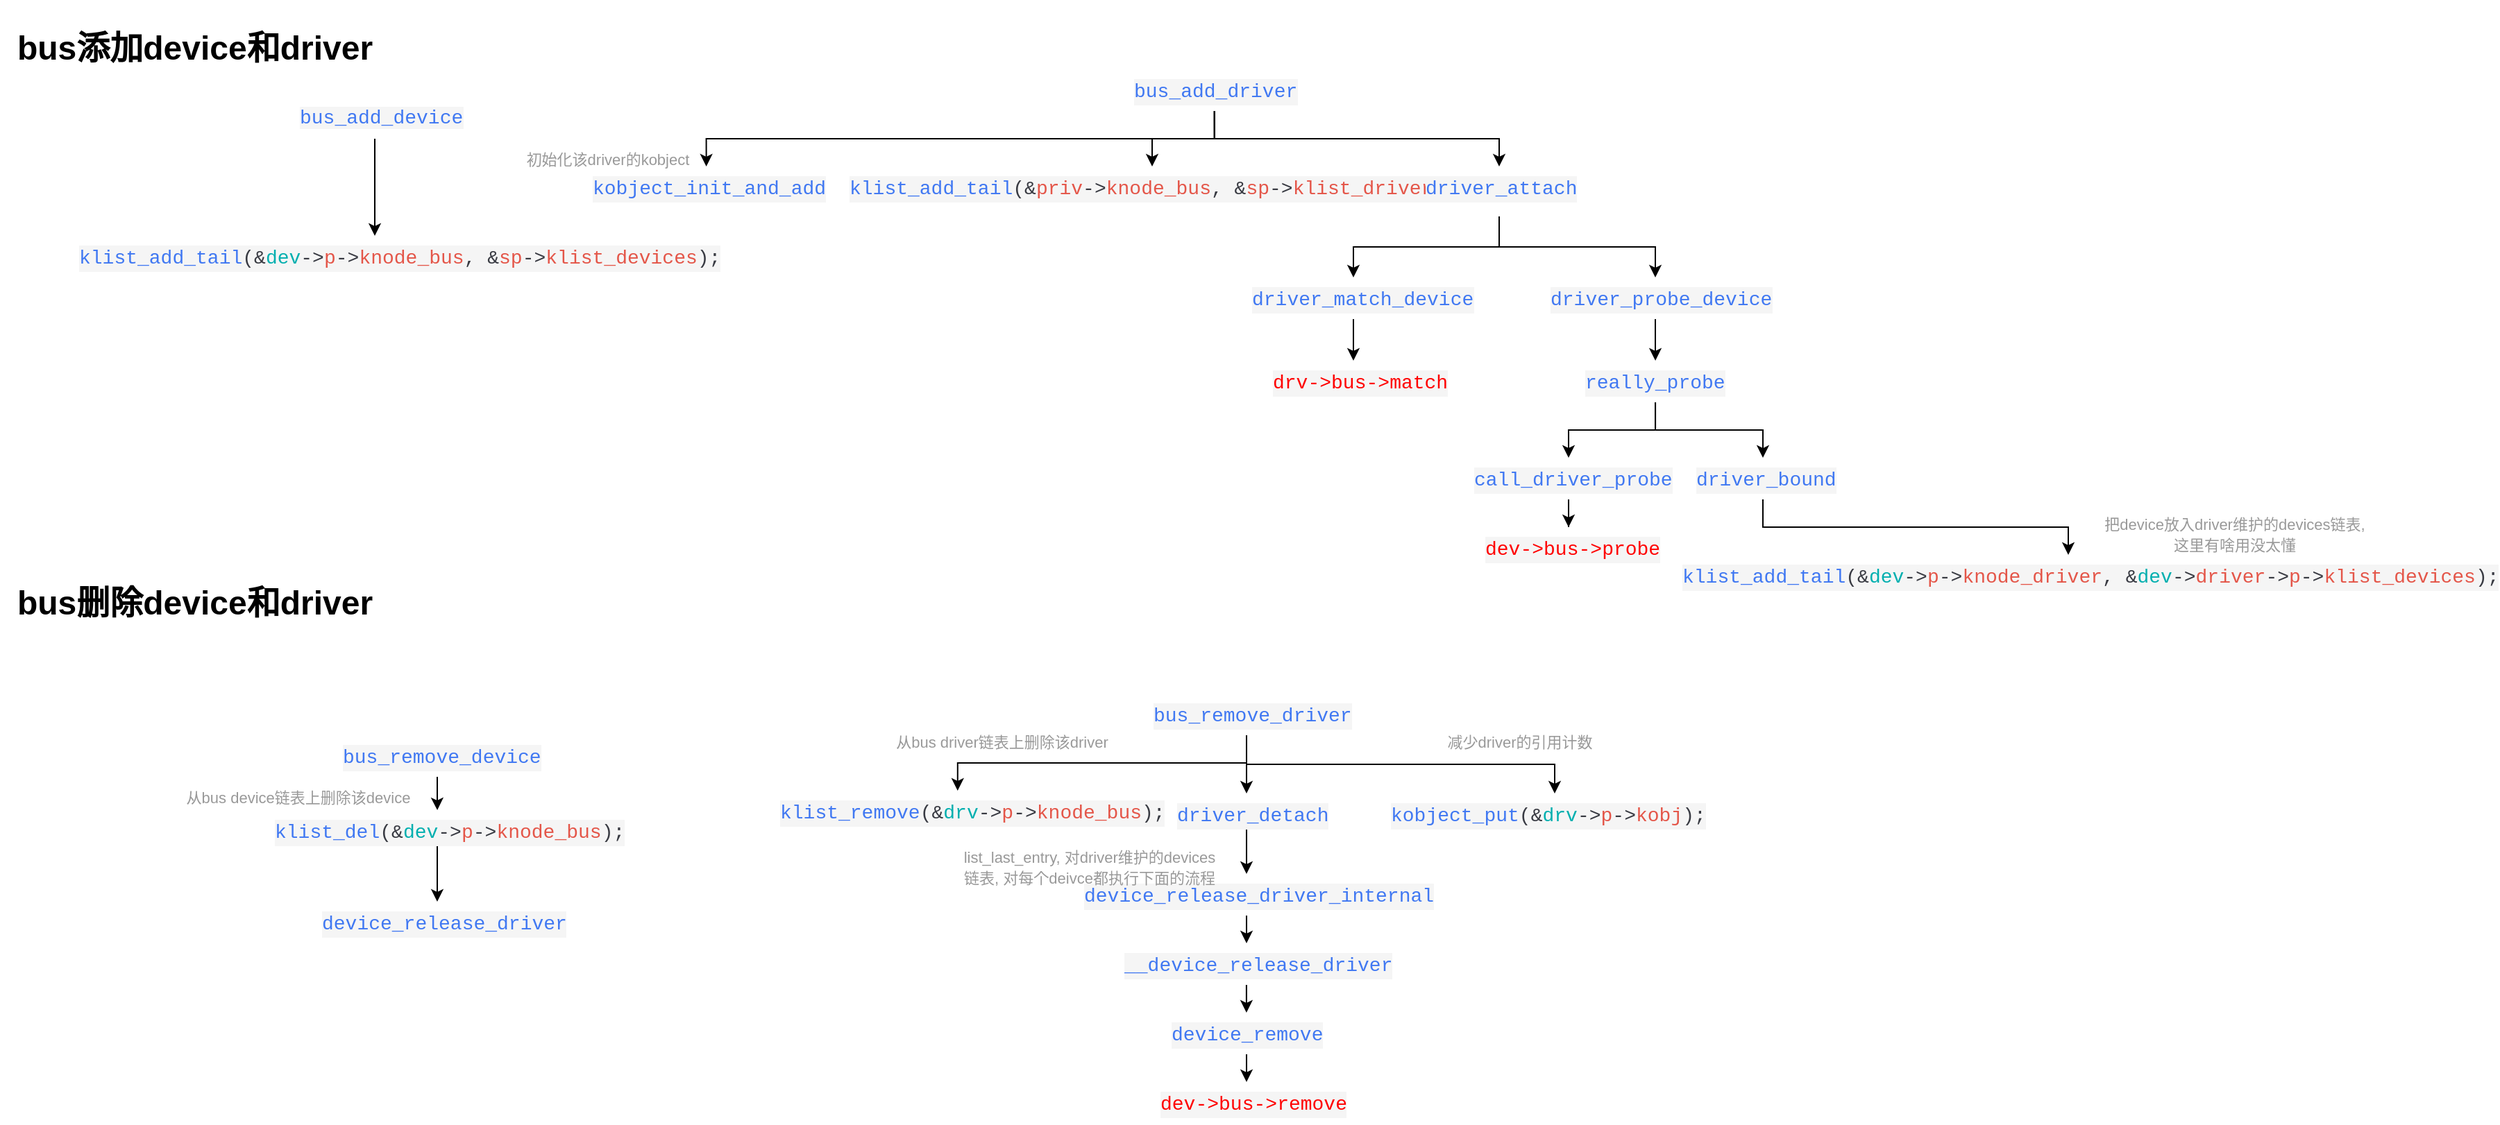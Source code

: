 <mxfile version="26.0.4">
  <diagram name="Page-1" id="Hai2sV9MBsC88n4S3HLd">
    <mxGraphModel dx="1891" dy="538" grid="1" gridSize="10" guides="1" tooltips="1" connect="1" arrows="1" fold="1" page="1" pageScale="1" pageWidth="827" pageHeight="1169" background="#ffffff" math="0" shadow="0">
      <root>
        <mxCell id="0" />
        <mxCell id="1" parent="0" />
        <mxCell id="4BpB74b6SnGNKUrBX3p7-56" style="edgeStyle=orthogonalEdgeStyle;rounded=0;orthogonalLoop=1;jettySize=auto;html=1;exitX=0.5;exitY=1;exitDx=0;exitDy=0;entryX=0.5;entryY=0;entryDx=0;entryDy=0;" edge="1" parent="1" source="4BpB74b6SnGNKUrBX3p7-3" target="4BpB74b6SnGNKUrBX3p7-4">
          <mxGeometry relative="1" as="geometry" />
        </mxCell>
        <mxCell id="4BpB74b6SnGNKUrBX3p7-57" style="edgeStyle=orthogonalEdgeStyle;rounded=0;orthogonalLoop=1;jettySize=auto;html=1;exitX=0.5;exitY=1;exitDx=0;exitDy=0;entryX=0.5;entryY=0;entryDx=0;entryDy=0;" edge="1" parent="1" source="4BpB74b6SnGNKUrBX3p7-3" target="4BpB74b6SnGNKUrBX3p7-7">
          <mxGeometry relative="1" as="geometry" />
        </mxCell>
        <mxCell id="4BpB74b6SnGNKUrBX3p7-60" style="edgeStyle=orthogonalEdgeStyle;rounded=0;orthogonalLoop=1;jettySize=auto;html=1;exitX=0.5;exitY=1;exitDx=0;exitDy=0;entryX=0.5;entryY=0;entryDx=0;entryDy=0;" edge="1" parent="1" source="4BpB74b6SnGNKUrBX3p7-3" target="4BpB74b6SnGNKUrBX3p7-59">
          <mxGeometry relative="1" as="geometry" />
        </mxCell>
        <mxCell id="4BpB74b6SnGNKUrBX3p7-3" value="&lt;div style=&quot;color: #383a42;background-color: #f5f5f5;font-family: Consolas, &#39;Courier New&#39;, monospace;font-weight: normal;font-size: 14px;line-height: 19px;white-space: pre;&quot;&gt;&lt;div&gt;&lt;span style=&quot;color: #4078f2;&quot;&gt;bus_add_driver&lt;/span&gt;&lt;/div&gt;&lt;/div&gt;" style="text;whiteSpace=wrap;html=1;" vertex="1" parent="1">
          <mxGeometry x="494.88" y="1160" width="120" height="30" as="geometry" />
        </mxCell>
        <mxCell id="4BpB74b6SnGNKUrBX3p7-4" value="&lt;div style=&quot;color: #383a42;background-color: #f5f5f5;font-family: Consolas, &#39;Courier New&#39;, monospace;font-weight: normal;font-size: 14px;line-height: 19px;white-space: pre;&quot;&gt;&lt;div&gt;&lt;span style=&quot;color: #4078f2;&quot;&gt;klist_add_tail&lt;/span&gt;&lt;span style=&quot;color: #383a42;&quot;&gt;(&lt;/span&gt;&lt;span style=&quot;color: #383a42;&quot;&gt;&amp;amp;&lt;/span&gt;&lt;span style=&quot;color: #e45649;&quot;&gt;priv&lt;/span&gt;&lt;span style=&quot;color: #383a42;&quot;&gt;-&amp;gt;&lt;/span&gt;&lt;span style=&quot;color: #e45649;&quot;&gt;knode_bus&lt;/span&gt;&lt;span style=&quot;color: #383a42;&quot;&gt;, &lt;/span&gt;&lt;span style=&quot;color: #383a42;&quot;&gt;&amp;amp;&lt;/span&gt;&lt;span style=&quot;color: #e45649;&quot;&gt;sp&lt;/span&gt;&lt;span style=&quot;color: #383a42;&quot;&gt;-&amp;gt;&lt;/span&gt;&lt;span style=&quot;color: #e45649;&quot;&gt;klist_drivers&lt;/span&gt;&lt;span style=&quot;color: #383a42;&quot;&gt;);&lt;/span&gt;&lt;/div&gt;&lt;/div&gt;" style="text;whiteSpace=wrap;html=1;" vertex="1" parent="1">
          <mxGeometry x="290" y="1230" width="440" height="30" as="geometry" />
        </mxCell>
        <mxCell id="4BpB74b6SnGNKUrBX3p7-5" style="edgeStyle=orthogonalEdgeStyle;rounded=0;orthogonalLoop=1;jettySize=auto;html=1;exitX=0.5;exitY=1;exitDx=0;exitDy=0;entryX=0.5;entryY=0;entryDx=0;entryDy=0;" edge="1" parent="1" source="4BpB74b6SnGNKUrBX3p7-7" target="4BpB74b6SnGNKUrBX3p7-9">
          <mxGeometry relative="1" as="geometry" />
        </mxCell>
        <mxCell id="4BpB74b6SnGNKUrBX3p7-6" style="edgeStyle=orthogonalEdgeStyle;rounded=0;orthogonalLoop=1;jettySize=auto;html=1;exitX=0.5;exitY=1;exitDx=0;exitDy=0;entryX=0.5;entryY=0;entryDx=0;entryDy=0;" edge="1" parent="1" source="4BpB74b6SnGNKUrBX3p7-7" target="4BpB74b6SnGNKUrBX3p7-12">
          <mxGeometry relative="1" as="geometry" />
        </mxCell>
        <mxCell id="4BpB74b6SnGNKUrBX3p7-7" value="&lt;div style=&quot;color: #383a42;background-color: #f5f5f5;font-family: Consolas, &#39;Courier New&#39;, monospace;font-weight: normal;font-size: 14px;line-height: 19px;white-space: pre;&quot;&gt;&lt;div&gt;&lt;span style=&quot;color: #4078f2;&quot;&gt;driver_attach&lt;/span&gt;&lt;/div&gt;&lt;/div&gt;" style="text;whiteSpace=wrap;html=1;" vertex="1" parent="1">
          <mxGeometry x="705" y="1230" width="110" height="36" as="geometry" />
        </mxCell>
        <mxCell id="4BpB74b6SnGNKUrBX3p7-8" value="" style="edgeStyle=orthogonalEdgeStyle;rounded=0;orthogonalLoop=1;jettySize=auto;html=1;" edge="1" parent="1" source="4BpB74b6SnGNKUrBX3p7-9" target="4BpB74b6SnGNKUrBX3p7-10">
          <mxGeometry relative="1" as="geometry" />
        </mxCell>
        <mxCell id="4BpB74b6SnGNKUrBX3p7-9" value="&lt;div style=&quot;color: #383a42;background-color: #f5f5f5;font-family: Consolas, &#39;Courier New&#39;, monospace;font-weight: normal;font-size: 14px;line-height: 19px;white-space: pre;&quot;&gt;&lt;div&gt;&lt;span style=&quot;color: #4078f2;&quot;&gt;driver_match_device&lt;/span&gt;&lt;/div&gt;&lt;/div&gt;" style="text;whiteSpace=wrap;html=1;" vertex="1" parent="1">
          <mxGeometry x="580" y="1310" width="150" height="30" as="geometry" />
        </mxCell>
        <mxCell id="4BpB74b6SnGNKUrBX3p7-10" value="&lt;div style=&quot;background-color: rgb(245, 245, 245); font-family: Consolas, &amp;quot;Courier New&amp;quot;, monospace; font-weight: normal; font-size: 14px; line-height: 19px; white-space: pre;&quot;&gt;&lt;div style=&quot;&quot;&gt;&lt;font style=&quot;color: rgb(255, 0, 0);&quot;&gt;&lt;span&gt;drv&lt;/span&gt;&lt;span&gt;-&amp;gt;&lt;/span&gt;&lt;span&gt;bus&lt;/span&gt;&lt;span&gt;-&amp;gt;&lt;/span&gt;&lt;span&gt;match&lt;/span&gt;&lt;/font&gt;&lt;/div&gt;&lt;/div&gt;" style="text;whiteSpace=wrap;html=1;" vertex="1" parent="1">
          <mxGeometry x="595" y="1370" width="120" height="30" as="geometry" />
        </mxCell>
        <mxCell id="4BpB74b6SnGNKUrBX3p7-11" value="" style="edgeStyle=orthogonalEdgeStyle;rounded=0;orthogonalLoop=1;jettySize=auto;html=1;" edge="1" parent="1" source="4BpB74b6SnGNKUrBX3p7-12" target="4BpB74b6SnGNKUrBX3p7-14">
          <mxGeometry relative="1" as="geometry" />
        </mxCell>
        <mxCell id="4BpB74b6SnGNKUrBX3p7-12" value="&lt;div style=&quot;color: #383a42;background-color: #f5f5f5;font-family: Consolas, &#39;Courier New&#39;, monospace;font-weight: normal;font-size: 14px;line-height: 19px;white-space: pre;&quot;&gt;&lt;div&gt;&lt;span style=&quot;color: #4078f2;&quot;&gt;driver_probe_device&lt;/span&gt;&lt;/div&gt;&lt;/div&gt;" style="text;whiteSpace=wrap;html=1;" vertex="1" parent="1">
          <mxGeometry x="795" y="1310" width="155" height="30" as="geometry" />
        </mxCell>
        <mxCell id="4BpB74b6SnGNKUrBX3p7-13" value="" style="edgeStyle=orthogonalEdgeStyle;rounded=0;orthogonalLoop=1;jettySize=auto;html=1;" edge="1" parent="1" source="4BpB74b6SnGNKUrBX3p7-14" target="4BpB74b6SnGNKUrBX3p7-16">
          <mxGeometry relative="1" as="geometry" />
        </mxCell>
        <mxCell id="4BpB74b6SnGNKUrBX3p7-64" style="edgeStyle=orthogonalEdgeStyle;rounded=0;orthogonalLoop=1;jettySize=auto;html=1;exitX=0.5;exitY=1;exitDx=0;exitDy=0;entryX=0.5;entryY=0;entryDx=0;entryDy=0;" edge="1" parent="1" source="4BpB74b6SnGNKUrBX3p7-14" target="4BpB74b6SnGNKUrBX3p7-62">
          <mxGeometry relative="1" as="geometry" />
        </mxCell>
        <mxCell id="4BpB74b6SnGNKUrBX3p7-14" value="&lt;div style=&quot;color: #383a42;background-color: #f5f5f5;font-family: Consolas, &#39;Courier New&#39;, monospace;font-weight: normal;font-size: 14px;line-height: 19px;white-space: pre;&quot;&gt;&lt;div&gt;&lt;span style=&quot;color: #4078f2;&quot;&gt;really_probe&lt;/span&gt;&lt;/div&gt;&lt;/div&gt;" style="text;whiteSpace=wrap;html=1;" vertex="1" parent="1">
          <mxGeometry x="819.75" y="1370" width="105.5" height="30" as="geometry" />
        </mxCell>
        <mxCell id="4BpB74b6SnGNKUrBX3p7-15" value="" style="edgeStyle=orthogonalEdgeStyle;rounded=0;orthogonalLoop=1;jettySize=auto;html=1;" edge="1" parent="1" source="4BpB74b6SnGNKUrBX3p7-16" target="4BpB74b6SnGNKUrBX3p7-17">
          <mxGeometry relative="1" as="geometry" />
        </mxCell>
        <mxCell id="4BpB74b6SnGNKUrBX3p7-16" value="&lt;div style=&quot;color: #383a42;background-color: #f5f5f5;font-family: Consolas, &#39;Courier New&#39;, monospace;font-weight: normal;font-size: 14px;line-height: 19px;white-space: pre;&quot;&gt;&lt;div&gt;&lt;span style=&quot;color: #4078f2;&quot;&gt;call_driver_probe&lt;/span&gt;&lt;/div&gt;&lt;/div&gt;" style="text;whiteSpace=wrap;html=1;" vertex="1" parent="1">
          <mxGeometry x="740" y="1440" width="140" height="30" as="geometry" />
        </mxCell>
        <mxCell id="4BpB74b6SnGNKUrBX3p7-17" value="&lt;div style=&quot;background-color: rgb(245, 245, 245); font-family: Consolas, &amp;quot;Courier New&amp;quot;, monospace; font-weight: normal; font-size: 14px; line-height: 19px; white-space: pre;&quot;&gt;&lt;div style=&quot;&quot;&gt;&lt;font style=&quot;color: rgb(255, 0, 0);&quot;&gt;&lt;span&gt;dev&lt;/span&gt;&lt;span&gt;-&amp;gt;&lt;/span&gt;&lt;span&gt;bus&lt;/span&gt;&lt;span&gt;-&amp;gt;&lt;/span&gt;&lt;span&gt;probe&lt;/span&gt;&lt;/font&gt;&lt;/div&gt;&lt;/div&gt;" style="text;whiteSpace=wrap;html=1;" vertex="1" parent="1">
          <mxGeometry x="747.5" y="1490" width="125" height="30" as="geometry" />
        </mxCell>
        <mxCell id="4BpB74b6SnGNKUrBX3p7-18" value="&lt;div style=&quot;color: #383a42;background-color: #f5f5f5;font-family: Consolas, &#39;Courier New&#39;, monospace;font-weight: normal;font-size: 14px;line-height: 19px;white-space: pre;&quot;&gt;&lt;div&gt;&lt;span style=&quot;color: #4078f2;&quot;&gt;klist_add_tail&lt;/span&gt;&lt;span style=&quot;color: #383a42;&quot;&gt;(&lt;/span&gt;&lt;span style=&quot;color: #383a42;&quot;&gt;&amp;amp;&lt;/span&gt;&lt;span style=&quot;color: #00afaf;&quot;&gt;dev&lt;/span&gt;&lt;span style=&quot;color: #383a42;&quot;&gt;-&amp;gt;&lt;/span&gt;&lt;span style=&quot;color: #e45649;&quot;&gt;p&lt;/span&gt;&lt;span style=&quot;color: #383a42;&quot;&gt;-&amp;gt;&lt;/span&gt;&lt;span style=&quot;color: #e45649;&quot;&gt;knode_bus&lt;/span&gt;&lt;span style=&quot;color: #383a42;&quot;&gt;, &lt;/span&gt;&lt;span style=&quot;color: #383a42;&quot;&gt;&amp;amp;&lt;/span&gt;&lt;span style=&quot;color: #e45649;&quot;&gt;sp&lt;/span&gt;&lt;span style=&quot;color: #383a42;&quot;&gt;-&amp;gt;&lt;/span&gt;&lt;span style=&quot;color: #e45649;&quot;&gt;klist_devices&lt;/span&gt;&lt;span style=&quot;color: #383a42;&quot;&gt;);&lt;/span&gt;&lt;/div&gt;&lt;/div&gt;" style="text;whiteSpace=wrap;html=1;" vertex="1" parent="1">
          <mxGeometry x="-265" y="1280" width="430" height="35" as="geometry" />
        </mxCell>
        <mxCell id="4BpB74b6SnGNKUrBX3p7-21" value="" style="edgeStyle=orthogonalEdgeStyle;rounded=0;orthogonalLoop=1;jettySize=auto;html=1;" edge="1" parent="1" source="4BpB74b6SnGNKUrBX3p7-19" target="4BpB74b6SnGNKUrBX3p7-18">
          <mxGeometry relative="1" as="geometry" />
        </mxCell>
        <mxCell id="4BpB74b6SnGNKUrBX3p7-19" value="&lt;span style=&quot;color: rgb(64, 120, 242); font-family: Consolas, &amp;quot;Courier New&amp;quot;, monospace; font-size: 14px; font-style: normal; font-variant-ligatures: normal; font-variant-caps: normal; font-weight: 400; letter-spacing: normal; orphans: 2; text-align: left; text-indent: 0px; text-transform: none; widows: 2; word-spacing: 0px; -webkit-text-stroke-width: 0px; white-space: pre; background-color: rgb(245, 245, 245); text-decoration-thickness: initial; text-decoration-style: initial; text-decoration-color: initial; float: none; display: inline !important;&quot;&gt;bus_add_device&lt;/span&gt;" style="text;whiteSpace=wrap;html=1;" vertex="1" parent="1">
          <mxGeometry x="-106.5" y="1180" width="113" height="30" as="geometry" />
        </mxCell>
        <mxCell id="4BpB74b6SnGNKUrBX3p7-22" value="&lt;h1&gt;bus添加device和driver&lt;/h1&gt;" style="text;html=1;align=center;verticalAlign=middle;resizable=0;points=[];autosize=1;strokeColor=none;fillColor=none;" vertex="1" parent="1">
          <mxGeometry x="-320" y="1110" width="280" height="70" as="geometry" />
        </mxCell>
        <mxCell id="4BpB74b6SnGNKUrBX3p7-23" value="&lt;h1&gt;bus删除device和driver&lt;/h1&gt;" style="text;html=1;align=center;verticalAlign=middle;resizable=0;points=[];autosize=1;strokeColor=none;fillColor=none;" vertex="1" parent="1">
          <mxGeometry x="-320" y="1510" width="280" height="70" as="geometry" />
        </mxCell>
        <mxCell id="4BpB74b6SnGNKUrBX3p7-47" style="edgeStyle=orthogonalEdgeStyle;rounded=0;orthogonalLoop=1;jettySize=auto;html=1;exitX=0.5;exitY=1;exitDx=0;exitDy=0;entryX=0.5;entryY=0;entryDx=0;entryDy=0;" edge="1" parent="1" source="4BpB74b6SnGNKUrBX3p7-24" target="4BpB74b6SnGNKUrBX3p7-46">
          <mxGeometry relative="1" as="geometry" />
        </mxCell>
        <mxCell id="4BpB74b6SnGNKUrBX3p7-53" style="edgeStyle=orthogonalEdgeStyle;rounded=0;orthogonalLoop=1;jettySize=auto;html=1;exitX=0.5;exitY=1;exitDx=0;exitDy=0;entryX=0.5;entryY=0;entryDx=0;entryDy=0;" edge="1" parent="1" source="4BpB74b6SnGNKUrBX3p7-24" target="4BpB74b6SnGNKUrBX3p7-25">
          <mxGeometry relative="1" as="geometry" />
        </mxCell>
        <mxCell id="4BpB74b6SnGNKUrBX3p7-54" style="edgeStyle=orthogonalEdgeStyle;rounded=0;orthogonalLoop=1;jettySize=auto;html=1;exitX=0.5;exitY=1;exitDx=0;exitDy=0;entryX=0.5;entryY=0;entryDx=0;entryDy=0;" edge="1" parent="1" source="4BpB74b6SnGNKUrBX3p7-24" target="4BpB74b6SnGNKUrBX3p7-50">
          <mxGeometry relative="1" as="geometry" />
        </mxCell>
        <mxCell id="4BpB74b6SnGNKUrBX3p7-24" value="&lt;div style=&quot;color: #383a42;background-color: #f5f5f5;font-family: Consolas, &#39;Courier New&#39;, monospace;font-weight: normal;font-size: 14px;line-height: 19px;white-space: pre;&quot;&gt;&lt;div&gt;&lt;span style=&quot;color: #4078f2;&quot;&gt;bus_remove_driver&lt;/span&gt;&lt;/div&gt;&lt;/div&gt;" style="text;whiteSpace=wrap;html=1;" vertex="1" parent="1">
          <mxGeometry x="509" y="1610" width="138" height="30" as="geometry" />
        </mxCell>
        <mxCell id="4BpB74b6SnGNKUrBX3p7-52" style="edgeStyle=orthogonalEdgeStyle;rounded=0;orthogonalLoop=1;jettySize=auto;html=1;exitX=0.5;exitY=1;exitDx=0;exitDy=0;entryX=0.5;entryY=0;entryDx=0;entryDy=0;" edge="1" parent="1" source="4BpB74b6SnGNKUrBX3p7-25" target="4BpB74b6SnGNKUrBX3p7-27">
          <mxGeometry relative="1" as="geometry" />
        </mxCell>
        <mxCell id="4BpB74b6SnGNKUrBX3p7-25" value="&lt;div style=&quot;color: #383a42;background-color: #f5f5f5;font-family: Consolas, &#39;Courier New&#39;, monospace;font-weight: normal;font-size: 14px;line-height: 19px;white-space: pre;&quot;&gt;&lt;div&gt;&lt;span style=&quot;color: #4078f2;&quot;&gt;driver_detach&lt;/span&gt;&lt;/div&gt;&lt;/div&gt;" style="text;whiteSpace=wrap;html=1;" vertex="1" parent="1">
          <mxGeometry x="526" y="1682" width="104" height="26" as="geometry" />
        </mxCell>
        <mxCell id="4BpB74b6SnGNKUrBX3p7-30" value="" style="edgeStyle=orthogonalEdgeStyle;rounded=0;orthogonalLoop=1;jettySize=auto;html=1;" edge="1" parent="1" source="4BpB74b6SnGNKUrBX3p7-27" target="4BpB74b6SnGNKUrBX3p7-29">
          <mxGeometry relative="1" as="geometry" />
        </mxCell>
        <mxCell id="4BpB74b6SnGNKUrBX3p7-27" value="&lt;div style=&quot;color: #383a42;background-color: #f5f5f5;font-family: Consolas, &#39;Courier New&#39;, monospace;font-weight: normal;font-size: 14px;line-height: 19px;white-space: pre;&quot;&gt;&lt;div&gt;&lt;span style=&quot;color: #4078f2;&quot;&gt;device_release_driver_internal&lt;/span&gt;&lt;/div&gt;&lt;/div&gt;" style="text;whiteSpace=wrap;html=1;" vertex="1" parent="1">
          <mxGeometry x="459.12" y="1740" width="237.75" height="30" as="geometry" />
        </mxCell>
        <mxCell id="4BpB74b6SnGNKUrBX3p7-32" value="" style="edgeStyle=orthogonalEdgeStyle;rounded=0;orthogonalLoop=1;jettySize=auto;html=1;" edge="1" parent="1" source="4BpB74b6SnGNKUrBX3p7-29" target="4BpB74b6SnGNKUrBX3p7-31">
          <mxGeometry relative="1" as="geometry" />
        </mxCell>
        <mxCell id="4BpB74b6SnGNKUrBX3p7-29" value="&lt;div style=&quot;color: #383a42;background-color: #f5f5f5;font-family: Consolas, &#39;Courier New&#39;, monospace;font-weight: normal;font-size: 14px;line-height: 19px;white-space: pre;&quot;&gt;&lt;div&gt;&lt;span style=&quot;color: #4078f2;&quot;&gt;__device_release_driver&lt;/span&gt;&lt;/div&gt;&lt;/div&gt;" style="text;whiteSpace=wrap;html=1;" vertex="1" parent="1">
          <mxGeometry x="487.94" y="1790" width="180.12" height="30" as="geometry" />
        </mxCell>
        <mxCell id="4BpB74b6SnGNKUrBX3p7-34" value="" style="edgeStyle=orthogonalEdgeStyle;rounded=0;orthogonalLoop=1;jettySize=auto;html=1;" edge="1" parent="1" source="4BpB74b6SnGNKUrBX3p7-31" target="4BpB74b6SnGNKUrBX3p7-33">
          <mxGeometry relative="1" as="geometry" />
        </mxCell>
        <mxCell id="4BpB74b6SnGNKUrBX3p7-31" value="&lt;div style=&quot;color: #383a42;background-color: #f5f5f5;font-family: Consolas, &#39;Courier New&#39;, monospace;font-weight: normal;font-size: 14px;line-height: 19px;white-space: pre;&quot;&gt;&lt;div&gt;&lt;span style=&quot;color: #4078f2;&quot;&gt;device_remove&lt;/span&gt;&lt;/div&gt;&lt;/div&gt;" style="text;whiteSpace=wrap;html=1;" vertex="1" parent="1">
          <mxGeometry x="522.49" y="1840" width="111" height="30" as="geometry" />
        </mxCell>
        <mxCell id="4BpB74b6SnGNKUrBX3p7-33" value="&lt;div style=&quot;background-color: rgb(245, 245, 245); font-family: Consolas, &amp;quot;Courier New&amp;quot;, monospace; font-weight: normal; font-size: 14px; line-height: 19px; white-space: pre;&quot;&gt;&lt;div style=&quot;&quot;&gt;&lt;font style=&quot;color: rgb(255, 0, 0);&quot;&gt;&lt;span&gt;dev&lt;/span&gt;&lt;span&gt;-&amp;gt;&lt;/span&gt;&lt;span&gt;bus&lt;/span&gt;&lt;span&gt;-&amp;gt;&lt;/span&gt;&lt;span&gt;remove&lt;/span&gt;&lt;/font&gt;&lt;/div&gt;&lt;/div&gt;" style="text;whiteSpace=wrap;html=1;" vertex="1" parent="1">
          <mxGeometry x="513.53" y="1890" width="128.93" height="30" as="geometry" />
        </mxCell>
        <mxCell id="4BpB74b6SnGNKUrBX3p7-42" value="" style="edgeStyle=orthogonalEdgeStyle;rounded=0;orthogonalLoop=1;jettySize=auto;html=1;" edge="1" parent="1" source="4BpB74b6SnGNKUrBX3p7-35" target="4BpB74b6SnGNKUrBX3p7-39">
          <mxGeometry relative="1" as="geometry" />
        </mxCell>
        <mxCell id="4BpB74b6SnGNKUrBX3p7-35" value="&lt;div style=&quot;color: #383a42;background-color: #f5f5f5;font-family: Consolas, &#39;Courier New&#39;, monospace;font-weight: normal;font-size: 14px;line-height: 19px;white-space: pre;&quot;&gt;&lt;div&gt;&lt;span style=&quot;color: #4078f2;&quot;&gt;bus_remove_device&lt;/span&gt;&lt;/div&gt;&lt;/div&gt;" style="text;whiteSpace=wrap;html=1;" vertex="1" parent="1">
          <mxGeometry x="-75" y="1640" width="140" height="30" as="geometry" />
        </mxCell>
        <mxCell id="4BpB74b6SnGNKUrBX3p7-36" value="&lt;div style=&quot;color: #383a42;background-color: #f5f5f5;font-family: Consolas, &#39;Courier New&#39;, monospace;font-weight: normal;font-size: 14px;line-height: 19px;white-space: pre;&quot;&gt;&lt;div&gt;&lt;span style=&quot;color: #4078f2;&quot;&gt;device_release_driver&lt;/span&gt;&lt;/div&gt;&lt;/div&gt;" style="text;whiteSpace=wrap;html=1;" vertex="1" parent="1">
          <mxGeometry x="-90.01" y="1760" width="170" height="30" as="geometry" />
        </mxCell>
        <mxCell id="4BpB74b6SnGNKUrBX3p7-44" style="edgeStyle=orthogonalEdgeStyle;rounded=0;orthogonalLoop=1;jettySize=auto;html=1;exitX=0.5;exitY=1;exitDx=0;exitDy=0;entryX=0.5;entryY=0;entryDx=0;entryDy=0;" edge="1" parent="1" source="4BpB74b6SnGNKUrBX3p7-39" target="4BpB74b6SnGNKUrBX3p7-36">
          <mxGeometry relative="1" as="geometry" />
        </mxCell>
        <mxCell id="4BpB74b6SnGNKUrBX3p7-39" value="&lt;div style=&quot;color: #383a42;background-color: #f5f5f5;font-family: Consolas, &#39;Courier New&#39;, monospace;font-weight: normal;font-size: 14px;line-height: 19px;white-space: pre;&quot;&gt;&lt;div&gt;&lt;span style=&quot;color: #4078f2;&quot;&gt;klist_del&lt;/span&gt;&lt;span style=&quot;color: #383a42;&quot;&gt;(&lt;/span&gt;&lt;span style=&quot;color: #383a42;&quot;&gt;&amp;amp;&lt;/span&gt;&lt;span style=&quot;color: #00afaf;&quot;&gt;dev&lt;/span&gt;&lt;span style=&quot;color: #383a42;&quot;&gt;-&amp;gt;&lt;/span&gt;&lt;span style=&quot;color: #e45649;&quot;&gt;p&lt;/span&gt;&lt;span style=&quot;color: #383a42;&quot;&gt;-&amp;gt;&lt;/span&gt;&lt;span style=&quot;color: #e45649;&quot;&gt;knode_bus&lt;/span&gt;&lt;span style=&quot;color: #383a42;&quot;&gt;);&lt;/span&gt;&lt;/div&gt;&lt;/div&gt;" style="text;whiteSpace=wrap;html=1;" vertex="1" parent="1">
          <mxGeometry x="-123.94" y="1694" width="237.87" height="26" as="geometry" />
        </mxCell>
        <mxCell id="4BpB74b6SnGNKUrBX3p7-43" value="&lt;font style=&quot;font-size: 11px; color: rgb(153, 153, 153);&quot;&gt;从bus device链表上删除该device&lt;/font&gt;" style="text;html=1;align=center;verticalAlign=middle;whiteSpace=wrap;rounded=0;" vertex="1" parent="1">
          <mxGeometry x="-200" y="1670" width="190" height="30" as="geometry" />
        </mxCell>
        <mxCell id="4BpB74b6SnGNKUrBX3p7-46" value="&lt;div style=&quot;color: #383a42;background-color: #f5f5f5;font-family: Consolas, &#39;Courier New&#39;, monospace;font-weight: normal;font-size: 14px;line-height: 19px;white-space: pre;&quot;&gt;&lt;div&gt;&lt;span style=&quot;color: #4078f2;&quot;&gt;klist_remove&lt;/span&gt;&lt;span style=&quot;color: #383a42;&quot;&gt;(&lt;/span&gt;&lt;span style=&quot;color: #383a42;&quot;&gt;&amp;amp;&lt;/span&gt;&lt;span style=&quot;color: #00afaf;&quot;&gt;drv&lt;/span&gt;&lt;span style=&quot;color: #383a42;&quot;&gt;-&amp;gt;&lt;/span&gt;&lt;span style=&quot;color: #e45649;&quot;&gt;p&lt;/span&gt;&lt;span style=&quot;color: #383a42;&quot;&gt;-&amp;gt;&lt;/span&gt;&lt;span style=&quot;color: #e45649;&quot;&gt;knode_bus&lt;/span&gt;&lt;span style=&quot;color: #383a42;&quot;&gt;);&lt;/span&gt;&lt;/div&gt;&lt;/div&gt;" style="text;whiteSpace=wrap;html=1;" vertex="1" parent="1">
          <mxGeometry x="239.88" y="1680" width="260" height="30" as="geometry" />
        </mxCell>
        <mxCell id="4BpB74b6SnGNKUrBX3p7-49" value="&lt;font style=&quot;font-size: 11px; color: rgb(153, 153, 153);&quot;&gt;从bus driver链表上删除该driver&lt;/font&gt;" style="text;html=1;align=center;verticalAlign=middle;whiteSpace=wrap;rounded=0;" vertex="1" parent="1">
          <mxGeometry x="307" y="1630" width="190" height="30" as="geometry" />
        </mxCell>
        <mxCell id="4BpB74b6SnGNKUrBX3p7-50" value="&lt;div style=&quot;color: #383a42;background-color: #f5f5f5;font-family: Consolas, &#39;Courier New&#39;, monospace;font-weight: normal;font-size: 14px;line-height: 19px;white-space: pre;&quot;&gt;&lt;div&gt;&lt;span style=&quot;color: #4078f2;&quot;&gt;kobject_put&lt;/span&gt;&lt;span style=&quot;color: #383a42;&quot;&gt;(&lt;/span&gt;&lt;span style=&quot;color: #383a42;&quot;&gt;&amp;amp;&lt;/span&gt;&lt;span style=&quot;color: #00afaf;&quot;&gt;drv&lt;/span&gt;&lt;span style=&quot;color: #383a42;&quot;&gt;-&amp;gt;&lt;/span&gt;&lt;span style=&quot;color: #e45649;&quot;&gt;p&lt;/span&gt;&lt;span style=&quot;color: #383a42;&quot;&gt;-&amp;gt;&lt;/span&gt;&lt;span style=&quot;color: #e45649;&quot;&gt;kobj&lt;/span&gt;&lt;span style=&quot;color: #383a42;&quot;&gt;);&lt;/span&gt;&lt;/div&gt;&lt;/div&gt;" style="text;whiteSpace=wrap;html=1;" vertex="1" parent="1">
          <mxGeometry x="680" y="1682" width="240" height="40" as="geometry" />
        </mxCell>
        <mxCell id="4BpB74b6SnGNKUrBX3p7-55" value="&lt;font color=&quot;#999999&quot;&gt;&lt;span style=&quot;font-size: 11px;&quot;&gt;减少driver的引用计数&lt;/span&gt;&lt;/font&gt;" style="text;html=1;align=center;verticalAlign=middle;whiteSpace=wrap;rounded=0;" vertex="1" parent="1">
          <mxGeometry x="680" y="1630" width="190" height="30" as="geometry" />
        </mxCell>
        <mxCell id="4BpB74b6SnGNKUrBX3p7-59" value="&lt;div style=&quot;color: #383a42;background-color: #f5f5f5;font-family: Consolas, &#39;Courier New&#39;, monospace;font-weight: normal;font-size: 14px;line-height: 19px;white-space: pre;&quot;&gt;&lt;div&gt;&lt;span style=&quot;color: #4078f2;&quot;&gt;kobject_init_and_add&lt;/span&gt;&lt;/div&gt;&lt;/div&gt;" style="text;whiteSpace=wrap;html=1;" vertex="1" parent="1">
          <mxGeometry x="105.32" y="1230" width="167.01" height="30" as="geometry" />
        </mxCell>
        <mxCell id="4BpB74b6SnGNKUrBX3p7-61" value="&lt;font style=&quot;font-size: 11px; color: rgb(153, 153, 153);&quot;&gt;初始化该driver的kobject&lt;/font&gt;" style="text;html=1;align=center;verticalAlign=middle;whiteSpace=wrap;rounded=0;" vertex="1" parent="1">
          <mxGeometry x="47.94" y="1210" width="140" height="30" as="geometry" />
        </mxCell>
        <mxCell id="4BpB74b6SnGNKUrBX3p7-66" style="edgeStyle=orthogonalEdgeStyle;rounded=0;orthogonalLoop=1;jettySize=auto;html=1;exitX=0.5;exitY=1;exitDx=0;exitDy=0;entryX=0.5;entryY=0;entryDx=0;entryDy=0;" edge="1" parent="1" source="4BpB74b6SnGNKUrBX3p7-62" target="4BpB74b6SnGNKUrBX3p7-65">
          <mxGeometry relative="1" as="geometry" />
        </mxCell>
        <mxCell id="4BpB74b6SnGNKUrBX3p7-62" value="&lt;div style=&quot;color: #383a42;background-color: #f5f5f5;font-family: Consolas, &#39;Courier New&#39;, monospace;font-weight: normal;font-size: 14px;line-height: 19px;white-space: pre;&quot;&gt;&lt;div&gt;&lt;span style=&quot;color: #4078f2;&quot;&gt;driver_bound&lt;/span&gt;&lt;/div&gt;&lt;/div&gt;" style="text;whiteSpace=wrap;html=1;" vertex="1" parent="1">
          <mxGeometry x="900" y="1440" width="100" height="30" as="geometry" />
        </mxCell>
        <mxCell id="4BpB74b6SnGNKUrBX3p7-65" value="&lt;div style=&quot;color: #383a42;background-color: #f5f5f5;font-family: Consolas, &#39;Courier New&#39;, monospace;font-weight: normal;font-size: 14px;line-height: 19px;white-space: pre;&quot;&gt;&lt;div&gt;&lt;span style=&quot;color: #4078f2;&quot;&gt;klist_add_tail&lt;/span&gt;&lt;span style=&quot;color: #383a42;&quot;&gt;(&lt;/span&gt;&lt;span style=&quot;color: #383a42;&quot;&gt;&amp;amp;&lt;/span&gt;&lt;span style=&quot;color: #00afaf;&quot;&gt;dev&lt;/span&gt;&lt;span style=&quot;color: #383a42;&quot;&gt;-&amp;gt;&lt;/span&gt;&lt;span style=&quot;color: #e45649;&quot;&gt;p&lt;/span&gt;&lt;span style=&quot;color: #383a42;&quot;&gt;-&amp;gt;&lt;/span&gt;&lt;span style=&quot;color: #e45649;&quot;&gt;knode_driver&lt;/span&gt;&lt;span style=&quot;color: #383a42;&quot;&gt;, &lt;/span&gt;&lt;span style=&quot;color: #383a42;&quot;&gt;&amp;amp;&lt;/span&gt;&lt;span style=&quot;color: #00afaf;&quot;&gt;dev&lt;/span&gt;&lt;span style=&quot;color: #383a42;&quot;&gt;-&amp;gt;&lt;/span&gt;&lt;span style=&quot;color: #e45649;&quot;&gt;driver&lt;/span&gt;&lt;span style=&quot;color: #383a42;&quot;&gt;-&amp;gt;&lt;/span&gt;&lt;span style=&quot;color: #e45649;&quot;&gt;p&lt;/span&gt;&lt;span style=&quot;color: #383a42;&quot;&gt;-&amp;gt;&lt;/span&gt;&lt;span style=&quot;color: #e45649;&quot;&gt;klist_devices&lt;/span&gt;&lt;span style=&quot;color: #383a42;&quot;&gt;);&lt;/span&gt;&lt;/div&gt;&lt;/div&gt;" style="text;whiteSpace=wrap;html=1;" vertex="1" parent="1">
          <mxGeometry x="890" y="1510" width="560" height="40" as="geometry" />
        </mxCell>
        <mxCell id="4BpB74b6SnGNKUrBX3p7-67" value="&lt;font color=&quot;#999999&quot;&gt;&lt;span style=&quot;font-size: 11px;&quot;&gt;把device放入driver维护的devices链表, 这里有啥用没太懂&lt;/span&gt;&lt;/font&gt;" style="text;html=1;align=center;verticalAlign=middle;whiteSpace=wrap;rounded=0;" vertex="1" parent="1">
          <mxGeometry x="1190" y="1480" width="200" height="30" as="geometry" />
        </mxCell>
        <mxCell id="4BpB74b6SnGNKUrBX3p7-68" value="&lt;font style=&quot;font-size: 11px; color: rgb(153, 153, 153);&quot;&gt;list_last_entry, 对driver维护的devices链表, 对每个deivce都执行下面的流程&lt;/font&gt;" style="text;html=1;align=center;verticalAlign=middle;whiteSpace=wrap;rounded=0;" vertex="1" parent="1">
          <mxGeometry x="370" y="1720" width="190" height="30" as="geometry" />
        </mxCell>
      </root>
    </mxGraphModel>
  </diagram>
</mxfile>
